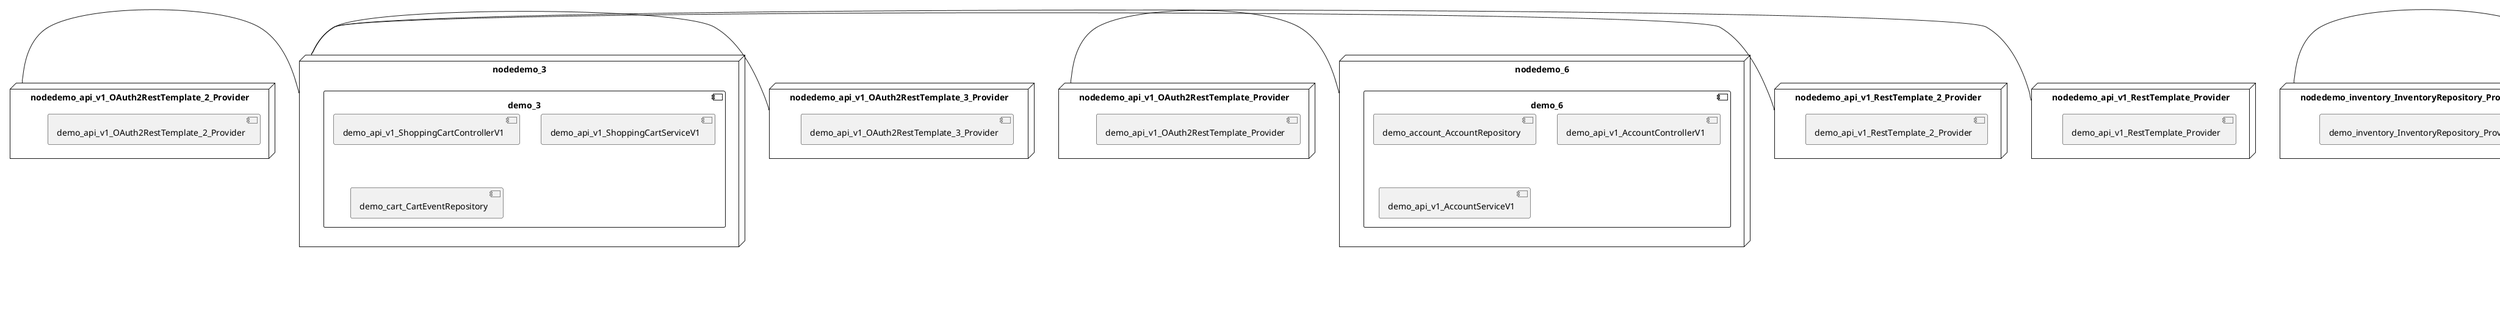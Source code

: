 @startuml
skinparam fixCircleLabelOverlapping true
skinparam componentStyle uml2
node nodedemo {
component demo {
[demo_api_v1_UserControllerV1] [[kbastani-spring-cloud-event-sourcing-example.system#_6Zv8dFt1Ee-E35LLqR7A3Q]]
[demo_api_v1_UserServiceV1] [[kbastani-spring-cloud-event-sourcing-example.system#_6Zv8dFt1Ee-E35LLqR7A3Q]]
[demo_user_UserRepository] [[kbastani-spring-cloud-event-sourcing-example.system#_6Zv8dFt1Ee-E35LLqR7A3Q]]
}
}
node nodedemo_2 {
component demo_2 {
[DatabaseInitializer] [[kbastani-spring-cloud-event-sourcing-example.system#_6Zv8dFt1Ee-E35LLqR7A3Q]]
[demo_api_v1_OrderControllerV1] [[kbastani-spring-cloud-event-sourcing-example.system#_6Zv8dFt1Ee-E35LLqR7A3Q]]
[demo_api_v1_OrderServiceV1] [[kbastani-spring-cloud-event-sourcing-example.system#_6Zv8dFt1Ee-E35LLqR7A3Q]]
[demo_config_DatabaseInitializer] [[kbastani-spring-cloud-event-sourcing-example.system#_6Zv8dFt1Ee-E35LLqR7A3Q]]
[demo_invoice_InvoiceRepository] [[kbastani-spring-cloud-event-sourcing-example.system#_6Zv8dFt1Ee-E35LLqR7A3Q]]
[demo_order_OrderEventRepository] [[kbastani-spring-cloud-event-sourcing-example.system#_6Zv8dFt1Ee-E35LLqR7A3Q]]
[demo_order_OrderRepository] [[kbastani-spring-cloud-event-sourcing-example.system#_6Zv8dFt1Ee-E35LLqR7A3Q]]
}
}
node nodedemo_3 {
component demo_3 {
[demo_api_v1_ShoppingCartControllerV1] [[kbastani-spring-cloud-event-sourcing-example.system#_6Zv8dFt1Ee-E35LLqR7A3Q]]
[demo_api_v1_ShoppingCartServiceV1] [[kbastani-spring-cloud-event-sourcing-example.system#_6Zv8dFt1Ee-E35LLqR7A3Q]]
[demo_cart_CartEventRepository] [[kbastani-spring-cloud-event-sourcing-example.system#_6Zv8dFt1Ee-E35LLqR7A3Q]]
}
}
node nodedemo_4 {
component demo_4 {
[demo_api_v1_CatalogControllerV1] [[kbastani-spring-cloud-event-sourcing-example.system#_6Zv8dFt1Ee-E35LLqR7A3Q]]
[demo_api_v1_CatalogServiceV1] [[kbastani-spring-cloud-event-sourcing-example.system#_6Zv8dFt1Ee-E35LLqR7A3Q]]
[demo_catalog_CatalogInfoRepository] [[kbastani-spring-cloud-event-sourcing-example.system#_6Zv8dFt1Ee-E35LLqR7A3Q]]
}
}
node nodedemo_5 {
component demo_5 {
[demo_UserController] [[kbastani-spring-cloud-event-sourcing-example.system#_6Zv8dFt1Ee-E35LLqR7A3Q]]
[demo_UserRepository] [[kbastani-spring-cloud-event-sourcing-example.system#_6Zv8dFt1Ee-E35LLqR7A3Q]]
[demo_UserService] [[kbastani-spring-cloud-event-sourcing-example.system#_6Zv8dFt1Ee-E35LLqR7A3Q]]
[demo_login_UserController] [[kbastani-spring-cloud-event-sourcing-example.system#_6Zv8dFt1Ee-E35LLqR7A3Q]]
}
}
node nodedemo_6 {
component demo_6 {
[demo_account_AccountRepository] [[kbastani-spring-cloud-event-sourcing-example.system#_6Zv8dFt1Ee-E35LLqR7A3Q]]
[demo_api_v1_AccountControllerV1] [[kbastani-spring-cloud-event-sourcing-example.system#_6Zv8dFt1Ee-E35LLqR7A3Q]]
[demo_api_v1_AccountServiceV1] [[kbastani-spring-cloud-event-sourcing-example.system#_6Zv8dFt1Ee-E35LLqR7A3Q]]
}
}
node nodedemo_v1 {
component demo_v1 {
[demo_v1_InventoryControllerV1] [[kbastani-spring-cloud-event-sourcing-example.system#_6Zv8dFt1Ee-E35LLqR7A3Q]]
[demo_v1_InventoryServiceV1] [[kbastani-spring-cloud-event-sourcing-example.system#_6Zv8dFt1Ee-E35LLqR7A3Q]]
}
}
node nodedemo_api_v1_OAuth2RestTemplate_2_Provider {
[demo_api_v1_OAuth2RestTemplate_2_Provider] [[kbastani-spring-cloud-event-sourcing-example.system#_6Zv8dFt1Ee-E35LLqR7A3Q]]
}
node nodedemo_api_v1_OAuth2RestTemplate_3_Provider {
[demo_api_v1_OAuth2RestTemplate_3_Provider] [[kbastani-spring-cloud-event-sourcing-example.system#_6Zv8dFt1Ee-E35LLqR7A3Q]]
}
node nodedemo_api_v1_OAuth2RestTemplate_Provider {
[demo_api_v1_OAuth2RestTemplate_Provider] [[kbastani-spring-cloud-event-sourcing-example.system#_6Zv8dFt1Ee-E35LLqR7A3Q]]
}
node nodedemo_api_v1_RestTemplate_2_Provider {
[demo_api_v1_RestTemplate_2_Provider] [[kbastani-spring-cloud-event-sourcing-example.system#_6Zv8dFt1Ee-E35LLqR7A3Q]]
}
node nodedemo_api_v1_RestTemplate_Provider {
[demo_api_v1_RestTemplate_Provider] [[kbastani-spring-cloud-event-sourcing-example.system#_6Zv8dFt1Ee-E35LLqR7A3Q]]
}
node nodedemo_inventory_InventoryRepository_Provider {
[demo_inventory_InventoryRepository_Provider] [[kbastani-spring-cloud-event-sourcing-example.system#_6Zv8dFt1Ee-E35LLqR7A3Q]]
}
node nodedemo_login_AuthenticationManager_Provider {
[demo_login_AuthenticationManager_Provider] [[kbastani-spring-cloud-event-sourcing-example.system#_6Zv8dFt1Ee-E35LLqR7A3Q]]
}
node nodedemo_login_ClientDetailsService_Provider {
[demo_login_ClientDetailsService_Provider] [[kbastani-spring-cloud-event-sourcing-example.system#_6Zv8dFt1Ee-E35LLqR7A3Q]]
}
node nodedemo_login_HttpSessionSecurityContextRepository_Provider {
[demo_login_HttpSessionSecurityContextRepository_Provider] [[kbastani-spring-cloud-event-sourcing-example.system#_6Zv8dFt1Ee-E35LLqR7A3Q]]
}
node nodedemo_login_LoginController {
[demo_login_LoginController] [[kbastani-spring-cloud-event-sourcing-example.system#_6Zv8dFt1Ee-E35LLqR7A3Q]]
}
node nodedemo_product_ProductRepository_Provider {
[demo_product_ProductRepository_Provider] [[kbastani-spring-cloud-event-sourcing-example.system#_6Zv8dFt1Ee-E35LLqR7A3Q]]
}
node nodedemo_user_UserClientV1 {
[demo_user_UserClientV1] [[kbastani-spring-cloud-event-sourcing-example.system#_6Zv8dFt1Ee-E35LLqR7A3Q]]
}
node nodedemo_v1_Session_Provider {
[demo_v1_Session_Provider] [[kbastani-spring-cloud-event-sourcing-example.system#_6Zv8dFt1Ee-E35LLqR7A3Q]]
}
[nodedemo_api_v1_OAuth2RestTemplate_2_Provider] - [nodedemo_3]
[nodedemo_api_v1_OAuth2RestTemplate_3_Provider] - [nodedemo_3]
[nodedemo_api_v1_OAuth2RestTemplate_Provider] - [nodedemo_6]
[nodedemo_api_v1_RestTemplate_2_Provider] - [nodedemo_3]
[nodedemo_api_v1_RestTemplate_Provider] - [nodedemo_3]
[nodedemo_inventory_InventoryRepository_Provider] - [nodedemo_v1]
[nodedemo_login_AuthenticationManager_Provider] - [nodedemo_login_LoginController]
[nodedemo_login_ClientDetailsService_Provider] - [nodedemo_login_LoginController]
[nodedemo_login_HttpSessionSecurityContextRepository_Provider] - [nodedemo_login_LoginController]
[nodedemo_product_ProductRepository_Provider] - [nodedemo_v1]
[nodedemo_v1_Session_Provider] - [nodedemo_v1]
[nodedemo] - [nodedemo_user_UserClientV1]

@enduml
